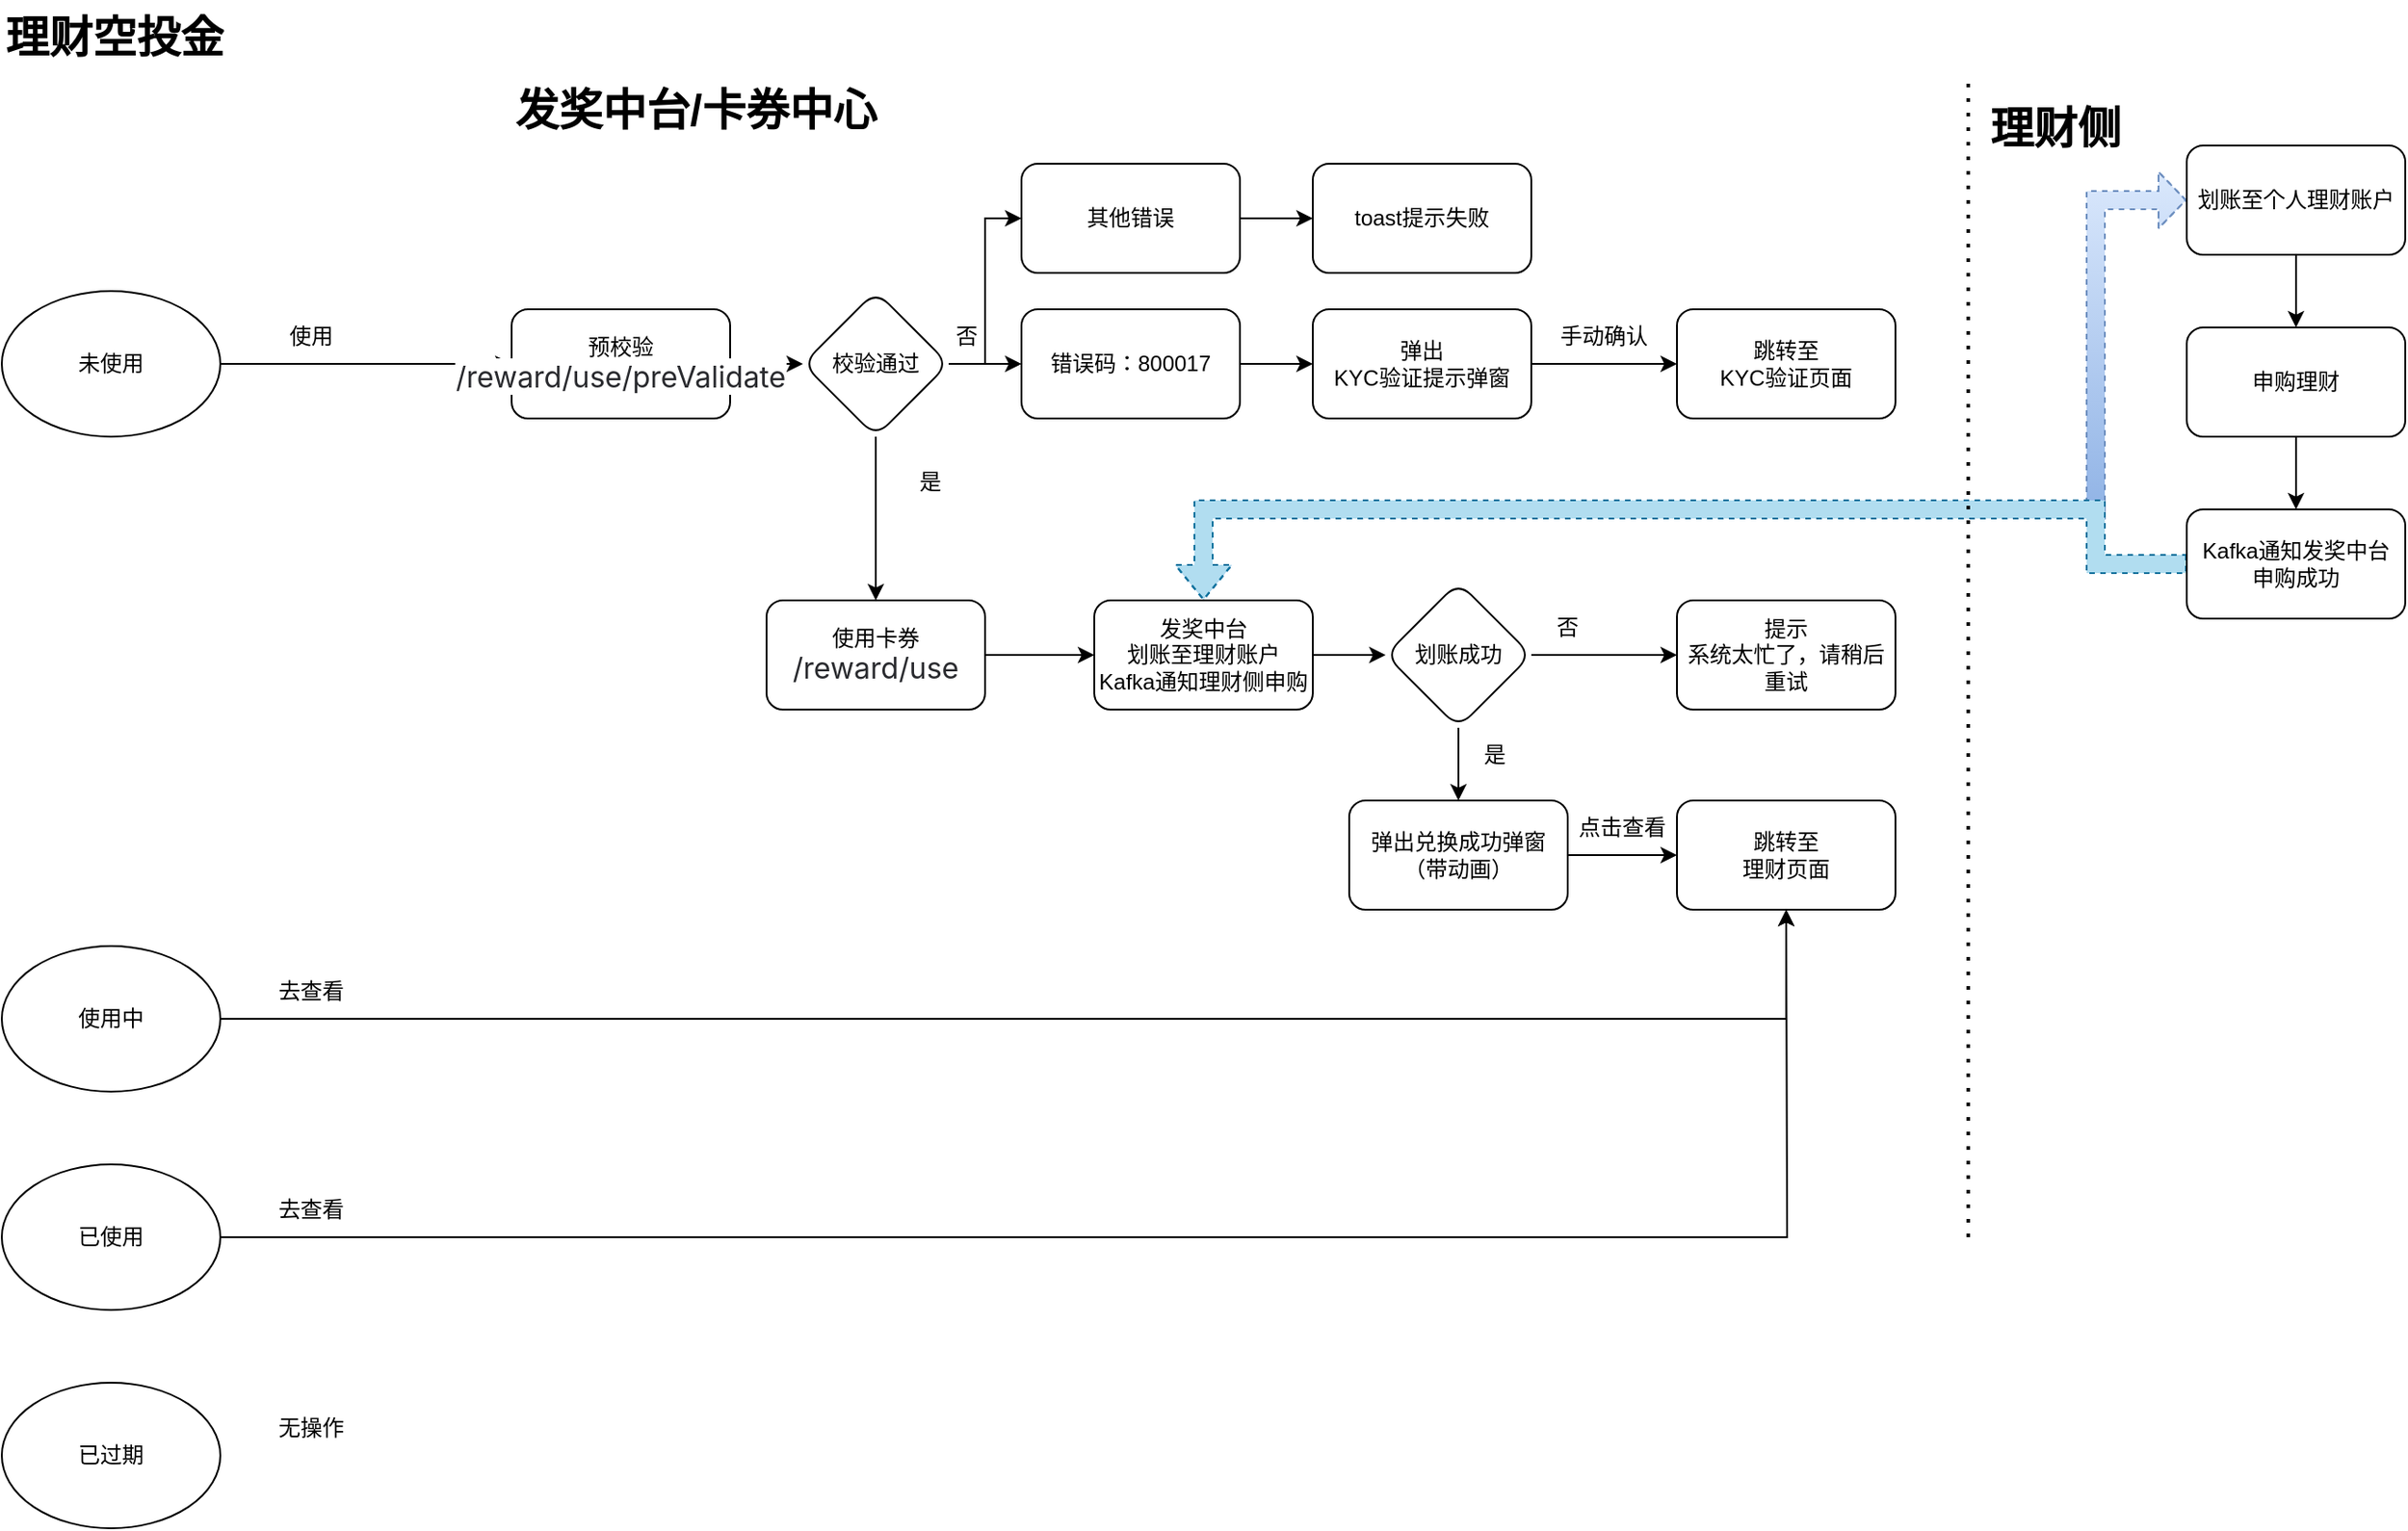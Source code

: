 <mxfile version="27.0.2">
  <diagram id="C5RBs43oDa-KdzZeNtuy" name="Page-1">
    <mxGraphModel dx="1426" dy="766" grid="1" gridSize="10" guides="1" tooltips="1" connect="1" arrows="1" fold="1" page="1" pageScale="1" pageWidth="827" pageHeight="1169" math="0" shadow="0">
      <root>
        <mxCell id="WIyWlLk6GJQsqaUBKTNV-0" />
        <mxCell id="WIyWlLk6GJQsqaUBKTNV-1" parent="WIyWlLk6GJQsqaUBKTNV-0" />
        <mxCell id="vwDwJntxZ7bZ2EkVoVXX-53" style="edgeStyle=orthogonalEdgeStyle;rounded=0;orthogonalLoop=1;jettySize=auto;html=1;exitX=1;exitY=0.5;exitDx=0;exitDy=0;entryX=0;entryY=0.5;entryDx=0;entryDy=0;" edge="1" parent="WIyWlLk6GJQsqaUBKTNV-1" source="vwDwJntxZ7bZ2EkVoVXX-54" target="vwDwJntxZ7bZ2EkVoVXX-56">
          <mxGeometry relative="1" as="geometry" />
        </mxCell>
        <mxCell id="vwDwJntxZ7bZ2EkVoVXX-54" value="未使用" style="ellipse;whiteSpace=wrap;html=1;" vertex="1" parent="WIyWlLk6GJQsqaUBKTNV-1">
          <mxGeometry x="90" y="170" width="120" height="80" as="geometry" />
        </mxCell>
        <mxCell id="vwDwJntxZ7bZ2EkVoVXX-55" value="" style="edgeStyle=orthogonalEdgeStyle;rounded=0;orthogonalLoop=1;jettySize=auto;html=1;" edge="1" parent="WIyWlLk6GJQsqaUBKTNV-1" source="vwDwJntxZ7bZ2EkVoVXX-56" target="vwDwJntxZ7bZ2EkVoVXX-60">
          <mxGeometry relative="1" as="geometry" />
        </mxCell>
        <mxCell id="vwDwJntxZ7bZ2EkVoVXX-56" value="预校验&lt;br&gt;&lt;span style=&quot;color: rgb(41, 42, 46); font-family: ui-sans-serif, -apple-system, &amp;quot;system-ui&amp;quot;, &amp;quot;Segoe UI&amp;quot;, Ubuntu, system-ui, &amp;quot;Helvetica Neue&amp;quot;, sans-serif; font-size: 16px; text-align: left; white-space-collapse: preserve; background-color: rgb(255, 255, 255);&quot;&gt;/reward/use/preValidate&lt;/span&gt;" style="rounded=1;whiteSpace=wrap;html=1;" vertex="1" parent="WIyWlLk6GJQsqaUBKTNV-1">
          <mxGeometry x="370" y="180" width="120" height="60" as="geometry" />
        </mxCell>
        <mxCell id="vwDwJntxZ7bZ2EkVoVXX-57" value="" style="edgeStyle=orthogonalEdgeStyle;rounded=0;orthogonalLoop=1;jettySize=auto;html=1;" edge="1" parent="WIyWlLk6GJQsqaUBKTNV-1" source="vwDwJntxZ7bZ2EkVoVXX-60" target="vwDwJntxZ7bZ2EkVoVXX-62">
          <mxGeometry relative="1" as="geometry" />
        </mxCell>
        <mxCell id="vwDwJntxZ7bZ2EkVoVXX-58" style="edgeStyle=orthogonalEdgeStyle;rounded=0;orthogonalLoop=1;jettySize=auto;html=1;exitX=1;exitY=0.5;exitDx=0;exitDy=0;entryX=0;entryY=0.5;entryDx=0;entryDy=0;" edge="1" parent="WIyWlLk6GJQsqaUBKTNV-1" source="vwDwJntxZ7bZ2EkVoVXX-60" target="vwDwJntxZ7bZ2EkVoVXX-67">
          <mxGeometry relative="1" as="geometry" />
        </mxCell>
        <mxCell id="vwDwJntxZ7bZ2EkVoVXX-59" value="" style="edgeStyle=orthogonalEdgeStyle;rounded=0;orthogonalLoop=1;jettySize=auto;html=1;" edge="1" parent="WIyWlLk6GJQsqaUBKTNV-1" source="vwDwJntxZ7bZ2EkVoVXX-60" target="vwDwJntxZ7bZ2EkVoVXX-70">
          <mxGeometry relative="1" as="geometry" />
        </mxCell>
        <mxCell id="vwDwJntxZ7bZ2EkVoVXX-60" value="校验通过" style="rhombus;whiteSpace=wrap;html=1;rounded=1;" vertex="1" parent="WIyWlLk6GJQsqaUBKTNV-1">
          <mxGeometry x="530" y="170" width="80" height="80" as="geometry" />
        </mxCell>
        <mxCell id="vwDwJntxZ7bZ2EkVoVXX-61" style="edgeStyle=orthogonalEdgeStyle;rounded=0;orthogonalLoop=1;jettySize=auto;html=1;exitX=1;exitY=0.5;exitDx=0;exitDy=0;entryX=0;entryY=0.5;entryDx=0;entryDy=0;" edge="1" parent="WIyWlLk6GJQsqaUBKTNV-1" source="vwDwJntxZ7bZ2EkVoVXX-62" target="vwDwJntxZ7bZ2EkVoVXX-64">
          <mxGeometry relative="1" as="geometry" />
        </mxCell>
        <mxCell id="vwDwJntxZ7bZ2EkVoVXX-62" value="错误码：800017" style="whiteSpace=wrap;html=1;rounded=1;" vertex="1" parent="WIyWlLk6GJQsqaUBKTNV-1">
          <mxGeometry x="650" y="180" width="120" height="60" as="geometry" />
        </mxCell>
        <mxCell id="vwDwJntxZ7bZ2EkVoVXX-63" style="edgeStyle=orthogonalEdgeStyle;rounded=0;orthogonalLoop=1;jettySize=auto;html=1;exitX=1;exitY=0.5;exitDx=0;exitDy=0;entryX=0;entryY=0.5;entryDx=0;entryDy=0;" edge="1" parent="WIyWlLk6GJQsqaUBKTNV-1" source="vwDwJntxZ7bZ2EkVoVXX-64" target="vwDwJntxZ7bZ2EkVoVXX-65">
          <mxGeometry relative="1" as="geometry" />
        </mxCell>
        <mxCell id="vwDwJntxZ7bZ2EkVoVXX-64" value="弹出&lt;br&gt;KYC验证提示弹窗" style="whiteSpace=wrap;html=1;rounded=1;" vertex="1" parent="WIyWlLk6GJQsqaUBKTNV-1">
          <mxGeometry x="810" y="180" width="120" height="60" as="geometry" />
        </mxCell>
        <mxCell id="vwDwJntxZ7bZ2EkVoVXX-65" value="跳转至&lt;br&gt;KYC验证页面" style="whiteSpace=wrap;html=1;rounded=1;" vertex="1" parent="WIyWlLk6GJQsqaUBKTNV-1">
          <mxGeometry x="1010" y="180" width="120" height="60" as="geometry" />
        </mxCell>
        <mxCell id="vwDwJntxZ7bZ2EkVoVXX-66" value="" style="edgeStyle=orthogonalEdgeStyle;rounded=0;orthogonalLoop=1;jettySize=auto;html=1;" edge="1" parent="WIyWlLk6GJQsqaUBKTNV-1" source="vwDwJntxZ7bZ2EkVoVXX-67" target="vwDwJntxZ7bZ2EkVoVXX-68">
          <mxGeometry relative="1" as="geometry" />
        </mxCell>
        <mxCell id="vwDwJntxZ7bZ2EkVoVXX-67" value="其他错误" style="whiteSpace=wrap;html=1;rounded=1;" vertex="1" parent="WIyWlLk6GJQsqaUBKTNV-1">
          <mxGeometry x="650" y="100" width="120" height="60" as="geometry" />
        </mxCell>
        <mxCell id="vwDwJntxZ7bZ2EkVoVXX-68" value="toast提示失败" style="whiteSpace=wrap;html=1;rounded=1;" vertex="1" parent="WIyWlLk6GJQsqaUBKTNV-1">
          <mxGeometry x="810" y="100" width="120" height="60" as="geometry" />
        </mxCell>
        <mxCell id="vwDwJntxZ7bZ2EkVoVXX-69" style="edgeStyle=orthogonalEdgeStyle;rounded=0;orthogonalLoop=1;jettySize=auto;html=1;exitX=1;exitY=0.5;exitDx=0;exitDy=0;entryX=0;entryY=0.5;entryDx=0;entryDy=0;" edge="1" parent="WIyWlLk6GJQsqaUBKTNV-1" source="vwDwJntxZ7bZ2EkVoVXX-70" target="vwDwJntxZ7bZ2EkVoVXX-73">
          <mxGeometry relative="1" as="geometry" />
        </mxCell>
        <mxCell id="vwDwJntxZ7bZ2EkVoVXX-70" value="使用卡券&lt;br&gt;&lt;span style=&quot;color: rgb(41, 42, 46); font-family: ui-sans-serif, -apple-system, &amp;quot;system-ui&amp;quot;, &amp;quot;Segoe UI&amp;quot;, Ubuntu, system-ui, &amp;quot;Helvetica Neue&amp;quot;, sans-serif; font-size: 16px; text-align: left; white-space-collapse: preserve; background-color: rgb(255, 255, 255);&quot;&gt;/reward/use&lt;/span&gt;" style="whiteSpace=wrap;html=1;rounded=1;" vertex="1" parent="WIyWlLk6GJQsqaUBKTNV-1">
          <mxGeometry x="510" y="340" width="120" height="60" as="geometry" />
        </mxCell>
        <mxCell id="vwDwJntxZ7bZ2EkVoVXX-71" value="使用" style="text;html=1;align=center;verticalAlign=middle;whiteSpace=wrap;rounded=0;" vertex="1" parent="WIyWlLk6GJQsqaUBKTNV-1">
          <mxGeometry x="230" y="180" width="60" height="30" as="geometry" />
        </mxCell>
        <mxCell id="vwDwJntxZ7bZ2EkVoVXX-72" style="edgeStyle=orthogonalEdgeStyle;rounded=0;orthogonalLoop=1;jettySize=auto;html=1;exitX=1;exitY=0.5;exitDx=0;exitDy=0;" edge="1" parent="WIyWlLk6GJQsqaUBKTNV-1" source="vwDwJntxZ7bZ2EkVoVXX-73" target="vwDwJntxZ7bZ2EkVoVXX-77">
          <mxGeometry relative="1" as="geometry" />
        </mxCell>
        <mxCell id="vwDwJntxZ7bZ2EkVoVXX-73" value="发奖中台&lt;br&gt;划账至理财账户&lt;br&gt;Kafka通知理财侧申购" style="whiteSpace=wrap;html=1;rounded=1;" vertex="1" parent="WIyWlLk6GJQsqaUBKTNV-1">
          <mxGeometry x="690" y="340" width="120" height="60" as="geometry" />
        </mxCell>
        <mxCell id="vwDwJntxZ7bZ2EkVoVXX-74" style="edgeStyle=orthogonalEdgeStyle;rounded=0;orthogonalLoop=1;jettySize=auto;html=1;exitX=0.5;exitY=0;exitDx=0;exitDy=0;entryX=0;entryY=0.5;entryDx=0;entryDy=0;shape=flexArrow;startArrow=block;dashed=1;width=10;endSize=4.67;fillColor=#dae8fc;gradientColor=#7ea6e0;strokeColor=#6c8ebf;" edge="1" parent="WIyWlLk6GJQsqaUBKTNV-1" source="vwDwJntxZ7bZ2EkVoVXX-73" target="vwDwJntxZ7bZ2EkVoVXX-98">
          <mxGeometry relative="1" as="geometry">
            <Array as="points">
              <mxPoint x="750" y="290" />
              <mxPoint x="1240" y="290" />
              <mxPoint x="1240" y="120" />
            </Array>
          </mxGeometry>
        </mxCell>
        <mxCell id="vwDwJntxZ7bZ2EkVoVXX-75" style="edgeStyle=orthogonalEdgeStyle;rounded=0;orthogonalLoop=1;jettySize=auto;html=1;exitX=1;exitY=0.5;exitDx=0;exitDy=0;entryX=0;entryY=0.5;entryDx=0;entryDy=0;" edge="1" parent="WIyWlLk6GJQsqaUBKTNV-1" source="vwDwJntxZ7bZ2EkVoVXX-77" target="vwDwJntxZ7bZ2EkVoVXX-80">
          <mxGeometry relative="1" as="geometry" />
        </mxCell>
        <mxCell id="vwDwJntxZ7bZ2EkVoVXX-76" style="edgeStyle=orthogonalEdgeStyle;rounded=0;orthogonalLoop=1;jettySize=auto;html=1;exitX=0.5;exitY=1;exitDx=0;exitDy=0;entryX=0.5;entryY=0;entryDx=0;entryDy=0;" edge="1" parent="WIyWlLk6GJQsqaUBKTNV-1" source="vwDwJntxZ7bZ2EkVoVXX-77" target="vwDwJntxZ7bZ2EkVoVXX-82">
          <mxGeometry relative="1" as="geometry" />
        </mxCell>
        <mxCell id="vwDwJntxZ7bZ2EkVoVXX-77" value="划账成功" style="rhombus;whiteSpace=wrap;html=1;rounded=1;" vertex="1" parent="WIyWlLk6GJQsqaUBKTNV-1">
          <mxGeometry x="850" y="330" width="80" height="80" as="geometry" />
        </mxCell>
        <mxCell id="vwDwJntxZ7bZ2EkVoVXX-78" value="否" style="text;html=1;align=center;verticalAlign=middle;whiteSpace=wrap;rounded=0;" vertex="1" parent="WIyWlLk6GJQsqaUBKTNV-1">
          <mxGeometry x="590" y="180" width="60" height="30" as="geometry" />
        </mxCell>
        <mxCell id="vwDwJntxZ7bZ2EkVoVXX-79" value="是" style="text;html=1;align=center;verticalAlign=middle;whiteSpace=wrap;rounded=0;" vertex="1" parent="WIyWlLk6GJQsqaUBKTNV-1">
          <mxGeometry x="570" y="260" width="60" height="30" as="geometry" />
        </mxCell>
        <mxCell id="vwDwJntxZ7bZ2EkVoVXX-80" value="提示&lt;br&gt;系统太忙了，请稍后重试" style="whiteSpace=wrap;html=1;rounded=1;" vertex="1" parent="WIyWlLk6GJQsqaUBKTNV-1">
          <mxGeometry x="1010" y="340" width="120" height="60" as="geometry" />
        </mxCell>
        <mxCell id="vwDwJntxZ7bZ2EkVoVXX-81" style="edgeStyle=orthogonalEdgeStyle;rounded=0;orthogonalLoop=1;jettySize=auto;html=1;exitX=1;exitY=0.5;exitDx=0;exitDy=0;entryX=0;entryY=0.5;entryDx=0;entryDy=0;" edge="1" parent="WIyWlLk6GJQsqaUBKTNV-1" source="vwDwJntxZ7bZ2EkVoVXX-82" target="vwDwJntxZ7bZ2EkVoVXX-87">
          <mxGeometry relative="1" as="geometry" />
        </mxCell>
        <mxCell id="vwDwJntxZ7bZ2EkVoVXX-82" value="弹出兑换成功弹窗&lt;br&gt;（带动画）" style="whiteSpace=wrap;html=1;rounded=1;" vertex="1" parent="WIyWlLk6GJQsqaUBKTNV-1">
          <mxGeometry x="830" y="450" width="120" height="60" as="geometry" />
        </mxCell>
        <mxCell id="vwDwJntxZ7bZ2EkVoVXX-83" value="否" style="text;html=1;align=center;verticalAlign=middle;whiteSpace=wrap;rounded=0;" vertex="1" parent="WIyWlLk6GJQsqaUBKTNV-1">
          <mxGeometry x="920" y="340" width="60" height="30" as="geometry" />
        </mxCell>
        <mxCell id="vwDwJntxZ7bZ2EkVoVXX-84" value="是" style="text;html=1;align=center;verticalAlign=middle;whiteSpace=wrap;rounded=0;" vertex="1" parent="WIyWlLk6GJQsqaUBKTNV-1">
          <mxGeometry x="880" y="410" width="60" height="30" as="geometry" />
        </mxCell>
        <mxCell id="vwDwJntxZ7bZ2EkVoVXX-85" value="&lt;h1 style=&quot;margin-top: 0px;&quot;&gt;理财空投金&lt;/h1&gt;" style="text;html=1;whiteSpace=wrap;overflow=hidden;rounded=0;" vertex="1" parent="WIyWlLk6GJQsqaUBKTNV-1">
          <mxGeometry x="90" y="10" width="180" height="60" as="geometry" />
        </mxCell>
        <mxCell id="vwDwJntxZ7bZ2EkVoVXX-86" value="手动确认" style="text;html=1;align=center;verticalAlign=middle;whiteSpace=wrap;rounded=0;" vertex="1" parent="WIyWlLk6GJQsqaUBKTNV-1">
          <mxGeometry x="940" y="180" width="60" height="30" as="geometry" />
        </mxCell>
        <mxCell id="vwDwJntxZ7bZ2EkVoVXX-87" value="跳转至&lt;br&gt;理财页面" style="whiteSpace=wrap;html=1;rounded=1;" vertex="1" parent="WIyWlLk6GJQsqaUBKTNV-1">
          <mxGeometry x="1010" y="450" width="120" height="60" as="geometry" />
        </mxCell>
        <mxCell id="vwDwJntxZ7bZ2EkVoVXX-88" value="点击查看" style="text;html=1;align=center;verticalAlign=middle;whiteSpace=wrap;rounded=0;" vertex="1" parent="WIyWlLk6GJQsqaUBKTNV-1">
          <mxGeometry x="950" y="450" width="60" height="30" as="geometry" />
        </mxCell>
        <mxCell id="vwDwJntxZ7bZ2EkVoVXX-89" style="edgeStyle=orthogonalEdgeStyle;rounded=0;orthogonalLoop=1;jettySize=auto;html=1;exitX=1;exitY=0.5;exitDx=0;exitDy=0;entryX=0.5;entryY=1;entryDx=0;entryDy=0;" edge="1" parent="WIyWlLk6GJQsqaUBKTNV-1" source="vwDwJntxZ7bZ2EkVoVXX-90" target="vwDwJntxZ7bZ2EkVoVXX-87">
          <mxGeometry relative="1" as="geometry" />
        </mxCell>
        <mxCell id="vwDwJntxZ7bZ2EkVoVXX-90" value="使用中" style="ellipse;whiteSpace=wrap;html=1;" vertex="1" parent="WIyWlLk6GJQsqaUBKTNV-1">
          <mxGeometry x="90" y="530" width="120" height="80" as="geometry" />
        </mxCell>
        <mxCell id="vwDwJntxZ7bZ2EkVoVXX-91" value="去查看" style="text;html=1;align=center;verticalAlign=middle;whiteSpace=wrap;rounded=0;" vertex="1" parent="WIyWlLk6GJQsqaUBKTNV-1">
          <mxGeometry x="230" y="540" width="60" height="30" as="geometry" />
        </mxCell>
        <mxCell id="vwDwJntxZ7bZ2EkVoVXX-92" style="edgeStyle=orthogonalEdgeStyle;rounded=0;orthogonalLoop=1;jettySize=auto;html=1;exitX=1;exitY=0.5;exitDx=0;exitDy=0;" edge="1" parent="WIyWlLk6GJQsqaUBKTNV-1" source="vwDwJntxZ7bZ2EkVoVXX-93">
          <mxGeometry relative="1" as="geometry">
            <mxPoint x="1070" y="510" as="targetPoint" />
          </mxGeometry>
        </mxCell>
        <mxCell id="vwDwJntxZ7bZ2EkVoVXX-93" value="已使用" style="ellipse;whiteSpace=wrap;html=1;" vertex="1" parent="WIyWlLk6GJQsqaUBKTNV-1">
          <mxGeometry x="90" y="650" width="120" height="80" as="geometry" />
        </mxCell>
        <mxCell id="vwDwJntxZ7bZ2EkVoVXX-94" value="去查看" style="text;html=1;align=center;verticalAlign=middle;whiteSpace=wrap;rounded=0;" vertex="1" parent="WIyWlLk6GJQsqaUBKTNV-1">
          <mxGeometry x="230" y="660" width="60" height="30" as="geometry" />
        </mxCell>
        <mxCell id="vwDwJntxZ7bZ2EkVoVXX-95" value="已过期" style="ellipse;whiteSpace=wrap;html=1;" vertex="1" parent="WIyWlLk6GJQsqaUBKTNV-1">
          <mxGeometry x="90" y="770" width="120" height="80" as="geometry" />
        </mxCell>
        <mxCell id="vwDwJntxZ7bZ2EkVoVXX-96" value="无操作" style="text;html=1;align=center;verticalAlign=middle;whiteSpace=wrap;rounded=0;" vertex="1" parent="WIyWlLk6GJQsqaUBKTNV-1">
          <mxGeometry x="230" y="780" width="60" height="30" as="geometry" />
        </mxCell>
        <mxCell id="vwDwJntxZ7bZ2EkVoVXX-97" style="edgeStyle=orthogonalEdgeStyle;rounded=0;orthogonalLoop=1;jettySize=auto;html=1;exitX=0.5;exitY=1;exitDx=0;exitDy=0;entryX=0.5;entryY=0;entryDx=0;entryDy=0;" edge="1" parent="WIyWlLk6GJQsqaUBKTNV-1" source="vwDwJntxZ7bZ2EkVoVXX-98" target="vwDwJntxZ7bZ2EkVoVXX-101">
          <mxGeometry relative="1" as="geometry" />
        </mxCell>
        <mxCell id="vwDwJntxZ7bZ2EkVoVXX-98" value="划账至个人理财账户" style="whiteSpace=wrap;html=1;rounded=1;" vertex="1" parent="WIyWlLk6GJQsqaUBKTNV-1">
          <mxGeometry x="1290" y="90" width="120" height="60" as="geometry" />
        </mxCell>
        <mxCell id="vwDwJntxZ7bZ2EkVoVXX-99" style="edgeStyle=orthogonalEdgeStyle;rounded=0;orthogonalLoop=1;jettySize=auto;html=1;exitX=0.5;exitY=1;exitDx=0;exitDy=0;entryX=0.5;entryY=0;entryDx=0;entryDy=0;" edge="1" parent="WIyWlLk6GJQsqaUBKTNV-1" source="vwDwJntxZ7bZ2EkVoVXX-101" target="vwDwJntxZ7bZ2EkVoVXX-102">
          <mxGeometry relative="1" as="geometry" />
        </mxCell>
        <mxCell id="vwDwJntxZ7bZ2EkVoVXX-100" style="edgeStyle=orthogonalEdgeStyle;rounded=0;orthogonalLoop=1;jettySize=auto;html=1;exitX=0;exitY=0.5;exitDx=0;exitDy=0;entryX=0.5;entryY=0;entryDx=0;entryDy=0;shape=flexArrow;dashed=1;fillColor=#b1ddf0;strokeColor=#10739e;" edge="1" parent="WIyWlLk6GJQsqaUBKTNV-1" source="vwDwJntxZ7bZ2EkVoVXX-102" target="vwDwJntxZ7bZ2EkVoVXX-73">
          <mxGeometry relative="1" as="geometry">
            <Array as="points">
              <mxPoint x="1240" y="320" />
              <mxPoint x="1240" y="290" />
              <mxPoint x="750" y="290" />
            </Array>
          </mxGeometry>
        </mxCell>
        <mxCell id="vwDwJntxZ7bZ2EkVoVXX-101" value="申购理财" style="whiteSpace=wrap;html=1;rounded=1;" vertex="1" parent="WIyWlLk6GJQsqaUBKTNV-1">
          <mxGeometry x="1290" y="190" width="120" height="60" as="geometry" />
        </mxCell>
        <mxCell id="vwDwJntxZ7bZ2EkVoVXX-102" value="Kafka通知发奖中台&lt;br&gt;申购成功" style="whiteSpace=wrap;html=1;rounded=1;" vertex="1" parent="WIyWlLk6GJQsqaUBKTNV-1">
          <mxGeometry x="1290" y="290" width="120" height="60" as="geometry" />
        </mxCell>
        <mxCell id="vwDwJntxZ7bZ2EkVoVXX-103" value="" style="endArrow=none;dashed=1;html=1;dashPattern=1 3;strokeWidth=2;rounded=0;" edge="1" parent="WIyWlLk6GJQsqaUBKTNV-1">
          <mxGeometry width="50" height="50" relative="1" as="geometry">
            <mxPoint x="1170" y="690" as="sourcePoint" />
            <mxPoint x="1170" y="50" as="targetPoint" />
          </mxGeometry>
        </mxCell>
        <mxCell id="vwDwJntxZ7bZ2EkVoVXX-104" value="&lt;h1 style=&quot;margin-top: 0px;&quot;&gt;理财侧&lt;/h1&gt;" style="text;html=1;whiteSpace=wrap;overflow=hidden;rounded=0;" vertex="1" parent="WIyWlLk6GJQsqaUBKTNV-1">
          <mxGeometry x="1180" y="60" width="180" height="60" as="geometry" />
        </mxCell>
        <mxCell id="vwDwJntxZ7bZ2EkVoVXX-105" value="&lt;h1 style=&quot;margin-top: 0px;&quot;&gt;发奖中台/卡券中心&lt;/h1&gt;" style="text;html=1;whiteSpace=wrap;overflow=hidden;rounded=0;" vertex="1" parent="WIyWlLk6GJQsqaUBKTNV-1">
          <mxGeometry x="370" y="50" width="230" height="60" as="geometry" />
        </mxCell>
      </root>
    </mxGraphModel>
  </diagram>
</mxfile>
